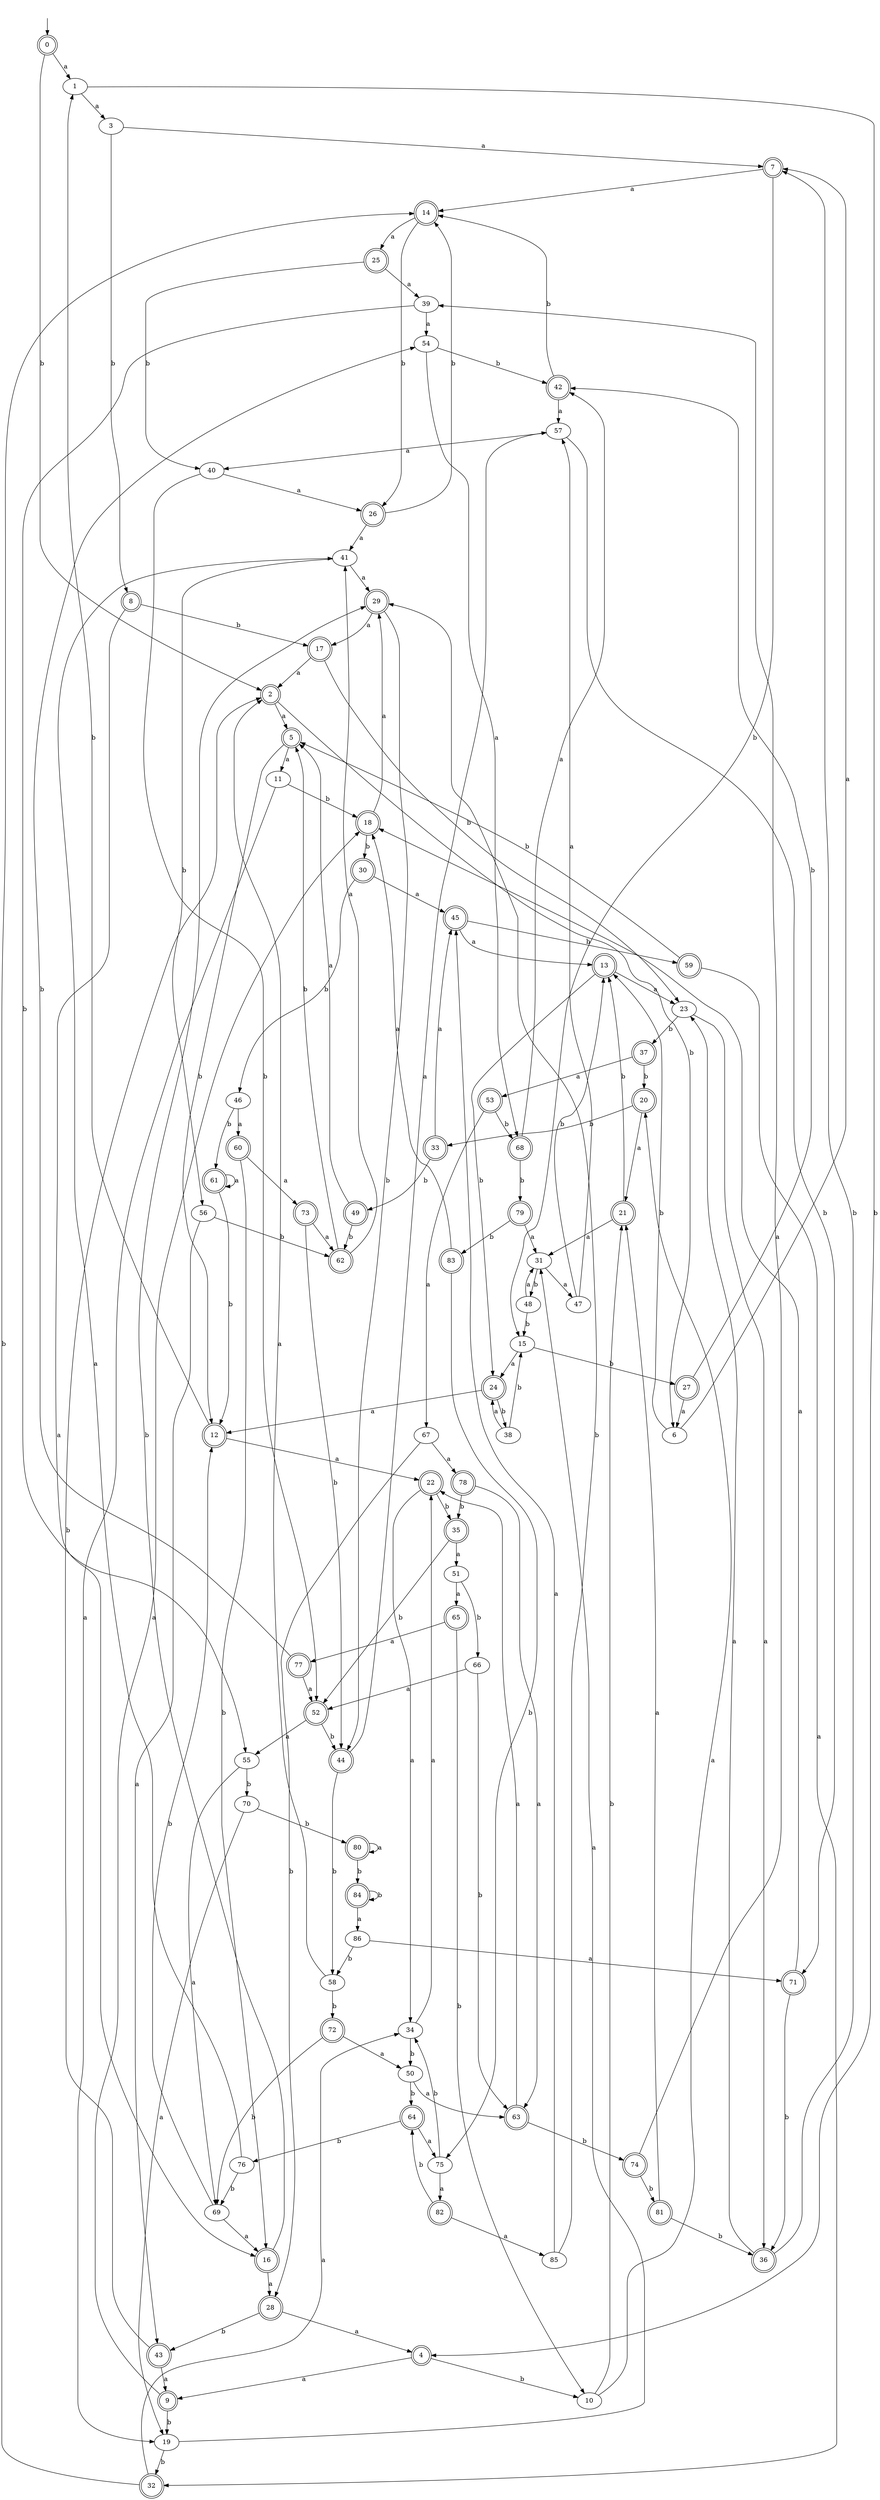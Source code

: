 digraph RandomDFA {
  __start0 [label="", shape=none];
  __start0 -> 0 [label=""];
  0 [shape=circle] [shape=doublecircle]
  0 -> 1 [label="a"]
  0 -> 2 [label="b"]
  1
  1 -> 3 [label="a"]
  1 -> 4 [label="b"]
  2 [shape=doublecircle]
  2 -> 5 [label="a"]
  2 -> 6 [label="b"]
  3
  3 -> 7 [label="a"]
  3 -> 8 [label="b"]
  4 [shape=doublecircle]
  4 -> 9 [label="a"]
  4 -> 10 [label="b"]
  5 [shape=doublecircle]
  5 -> 11 [label="a"]
  5 -> 12 [label="b"]
  6
  6 -> 7 [label="a"]
  6 -> 13 [label="b"]
  7 [shape=doublecircle]
  7 -> 14 [label="a"]
  7 -> 15 [label="b"]
  8 [shape=doublecircle]
  8 -> 16 [label="a"]
  8 -> 17 [label="b"]
  9 [shape=doublecircle]
  9 -> 18 [label="a"]
  9 -> 19 [label="b"]
  10
  10 -> 20 [label="a"]
  10 -> 21 [label="b"]
  11
  11 -> 19 [label="a"]
  11 -> 18 [label="b"]
  12 [shape=doublecircle]
  12 -> 22 [label="a"]
  12 -> 1 [label="b"]
  13 [shape=doublecircle]
  13 -> 23 [label="a"]
  13 -> 24 [label="b"]
  14 [shape=doublecircle]
  14 -> 25 [label="a"]
  14 -> 26 [label="b"]
  15
  15 -> 24 [label="a"]
  15 -> 27 [label="b"]
  16 [shape=doublecircle]
  16 -> 28 [label="a"]
  16 -> 29 [label="b"]
  17 [shape=doublecircle]
  17 -> 2 [label="a"]
  17 -> 23 [label="b"]
  18 [shape=doublecircle]
  18 -> 29 [label="a"]
  18 -> 30 [label="b"]
  19
  19 -> 31 [label="a"]
  19 -> 32 [label="b"]
  20 [shape=doublecircle]
  20 -> 21 [label="a"]
  20 -> 33 [label="b"]
  21 [shape=doublecircle]
  21 -> 31 [label="a"]
  21 -> 13 [label="b"]
  22 [shape=doublecircle]
  22 -> 34 [label="a"]
  22 -> 35 [label="b"]
  23
  23 -> 36 [label="a"]
  23 -> 37 [label="b"]
  24 [shape=doublecircle]
  24 -> 12 [label="a"]
  24 -> 38 [label="b"]
  25 [shape=doublecircle]
  25 -> 39 [label="a"]
  25 -> 40 [label="b"]
  26 [shape=doublecircle]
  26 -> 41 [label="a"]
  26 -> 14 [label="b"]
  27 [shape=doublecircle]
  27 -> 6 [label="a"]
  27 -> 42 [label="b"]
  28 [shape=doublecircle]
  28 -> 4 [label="a"]
  28 -> 43 [label="b"]
  29 [shape=doublecircle]
  29 -> 17 [label="a"]
  29 -> 44 [label="b"]
  30 [shape=doublecircle]
  30 -> 45 [label="a"]
  30 -> 46 [label="b"]
  31
  31 -> 47 [label="a"]
  31 -> 48 [label="b"]
  32 [shape=doublecircle]
  32 -> 34 [label="a"]
  32 -> 14 [label="b"]
  33 [shape=doublecircle]
  33 -> 45 [label="a"]
  33 -> 49 [label="b"]
  34
  34 -> 22 [label="a"]
  34 -> 50 [label="b"]
  35 [shape=doublecircle]
  35 -> 51 [label="a"]
  35 -> 52 [label="b"]
  36 [shape=doublecircle]
  36 -> 23 [label="a"]
  36 -> 7 [label="b"]
  37 [shape=doublecircle]
  37 -> 53 [label="a"]
  37 -> 20 [label="b"]
  38
  38 -> 24 [label="a"]
  38 -> 15 [label="b"]
  39
  39 -> 54 [label="a"]
  39 -> 55 [label="b"]
  40
  40 -> 26 [label="a"]
  40 -> 52 [label="b"]
  41
  41 -> 29 [label="a"]
  41 -> 56 [label="b"]
  42 [shape=doublecircle]
  42 -> 57 [label="a"]
  42 -> 14 [label="b"]
  43 [shape=doublecircle]
  43 -> 9 [label="a"]
  43 -> 2 [label="b"]
  44 [shape=doublecircle]
  44 -> 57 [label="a"]
  44 -> 58 [label="b"]
  45 [shape=doublecircle]
  45 -> 13 [label="a"]
  45 -> 59 [label="b"]
  46
  46 -> 60 [label="a"]
  46 -> 61 [label="b"]
  47
  47 -> 57 [label="a"]
  47 -> 13 [label="b"]
  48
  48 -> 31 [label="a"]
  48 -> 15 [label="b"]
  49 [shape=doublecircle]
  49 -> 5 [label="a"]
  49 -> 62 [label="b"]
  50
  50 -> 63 [label="a"]
  50 -> 64 [label="b"]
  51
  51 -> 65 [label="a"]
  51 -> 66 [label="b"]
  52 [shape=doublecircle]
  52 -> 55 [label="a"]
  52 -> 44 [label="b"]
  53 [shape=doublecircle]
  53 -> 67 [label="a"]
  53 -> 68 [label="b"]
  54
  54 -> 68 [label="a"]
  54 -> 42 [label="b"]
  55
  55 -> 69 [label="a"]
  55 -> 70 [label="b"]
  56
  56 -> 43 [label="a"]
  56 -> 62 [label="b"]
  57
  57 -> 40 [label="a"]
  57 -> 71 [label="b"]
  58
  58 -> 2 [label="a"]
  58 -> 72 [label="b"]
  59 [shape=doublecircle]
  59 -> 32 [label="a"]
  59 -> 5 [label="b"]
  60 [shape=doublecircle]
  60 -> 73 [label="a"]
  60 -> 16 [label="b"]
  61 [shape=doublecircle]
  61 -> 61 [label="a"]
  61 -> 12 [label="b"]
  62 [shape=doublecircle]
  62 -> 41 [label="a"]
  62 -> 5 [label="b"]
  63 [shape=doublecircle]
  63 -> 22 [label="a"]
  63 -> 74 [label="b"]
  64 [shape=doublecircle]
  64 -> 75 [label="a"]
  64 -> 76 [label="b"]
  65 [shape=doublecircle]
  65 -> 77 [label="a"]
  65 -> 10 [label="b"]
  66
  66 -> 52 [label="a"]
  66 -> 63 [label="b"]
  67
  67 -> 78 [label="a"]
  67 -> 28 [label="b"]
  68 [shape=doublecircle]
  68 -> 42 [label="a"]
  68 -> 79 [label="b"]
  69
  69 -> 16 [label="a"]
  69 -> 12 [label="b"]
  70
  70 -> 19 [label="a"]
  70 -> 80 [label="b"]
  71 [shape=doublecircle]
  71 -> 18 [label="a"]
  71 -> 36 [label="b"]
  72 [shape=doublecircle]
  72 -> 50 [label="a"]
  72 -> 69 [label="b"]
  73 [shape=doublecircle]
  73 -> 62 [label="a"]
  73 -> 44 [label="b"]
  74 [shape=doublecircle]
  74 -> 39 [label="a"]
  74 -> 81 [label="b"]
  75
  75 -> 82 [label="a"]
  75 -> 34 [label="b"]
  76
  76 -> 41 [label="a"]
  76 -> 69 [label="b"]
  77 [shape=doublecircle]
  77 -> 52 [label="a"]
  77 -> 54 [label="b"]
  78 [shape=doublecircle]
  78 -> 63 [label="a"]
  78 -> 35 [label="b"]
  79 [shape=doublecircle]
  79 -> 31 [label="a"]
  79 -> 83 [label="b"]
  80 [shape=doublecircle]
  80 -> 80 [label="a"]
  80 -> 84 [label="b"]
  81 [shape=doublecircle]
  81 -> 21 [label="a"]
  81 -> 36 [label="b"]
  82 [shape=doublecircle]
  82 -> 85 [label="a"]
  82 -> 64 [label="b"]
  83 [shape=doublecircle]
  83 -> 18 [label="a"]
  83 -> 75 [label="b"]
  84 [shape=doublecircle]
  84 -> 86 [label="a"]
  84 -> 84 [label="b"]
  85
  85 -> 45 [label="a"]
  85 -> 29 [label="b"]
  86
  86 -> 71 [label="a"]
  86 -> 58 [label="b"]
}
